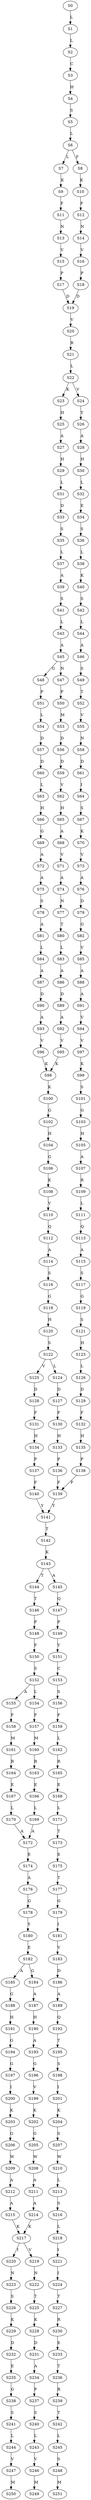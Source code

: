 strict digraph  {
	S0 -> S1 [ label = L ];
	S1 -> S2 [ label = L ];
	S2 -> S3 [ label = C ];
	S3 -> S4 [ label = H ];
	S4 -> S5 [ label = S ];
	S5 -> S6 [ label = L ];
	S6 -> S7 [ label = L ];
	S6 -> S8 [ label = F ];
	S7 -> S9 [ label = K ];
	S8 -> S10 [ label = K ];
	S9 -> S11 [ label = F ];
	S10 -> S12 [ label = F ];
	S11 -> S13 [ label = N ];
	S12 -> S14 [ label = N ];
	S13 -> S15 [ label = V ];
	S14 -> S16 [ label = V ];
	S15 -> S17 [ label = P ];
	S16 -> S18 [ label = P ];
	S17 -> S19 [ label = D ];
	S18 -> S19 [ label = D ];
	S19 -> S20 [ label = V ];
	S20 -> S21 [ label = R ];
	S21 -> S22 [ label = L ];
	S22 -> S23 [ label = K ];
	S22 -> S24 [ label = V ];
	S23 -> S25 [ label = H ];
	S24 -> S26 [ label = Y ];
	S25 -> S27 [ label = A ];
	S26 -> S28 [ label = A ];
	S27 -> S29 [ label = H ];
	S28 -> S30 [ label = H ];
	S29 -> S31 [ label = L ];
	S30 -> S32 [ label = L ];
	S31 -> S33 [ label = D ];
	S32 -> S34 [ label = E ];
	S33 -> S35 [ label = S ];
	S34 -> S36 [ label = S ];
	S35 -> S37 [ label = L ];
	S36 -> S38 [ label = L ];
	S37 -> S39 [ label = A ];
	S38 -> S40 [ label = K ];
	S39 -> S41 [ label = S ];
	S40 -> S42 [ label = S ];
	S41 -> S43 [ label = L ];
	S42 -> S44 [ label = L ];
	S43 -> S45 [ label = A ];
	S44 -> S46 [ label = A ];
	S45 -> S47 [ label = N ];
	S45 -> S48 [ label = G ];
	S46 -> S49 [ label = S ];
	S47 -> S50 [ label = P ];
	S48 -> S51 [ label = P ];
	S49 -> S52 [ label = T ];
	S50 -> S53 [ label = M ];
	S51 -> S54 [ label = L ];
	S52 -> S55 [ label = V ];
	S53 -> S56 [ label = D ];
	S54 -> S57 [ label = D ];
	S55 -> S58 [ label = N ];
	S56 -> S59 [ label = D ];
	S57 -> S60 [ label = D ];
	S58 -> S61 [ label = D ];
	S59 -> S62 [ label = V ];
	S60 -> S63 [ label = L ];
	S61 -> S64 [ label = I ];
	S62 -> S65 [ label = H ];
	S63 -> S66 [ label = H ];
	S64 -> S67 [ label = S ];
	S65 -> S68 [ label = A ];
	S66 -> S69 [ label = G ];
	S67 -> S70 [ label = K ];
	S68 -> S71 [ label = V ];
	S69 -> S72 [ label = A ];
	S70 -> S73 [ label = V ];
	S71 -> S74 [ label = A ];
	S72 -> S75 [ label = A ];
	S73 -> S76 [ label = A ];
	S74 -> S77 [ label = N ];
	S75 -> S78 [ label = S ];
	S76 -> S79 [ label = D ];
	S77 -> S80 [ label = T ];
	S78 -> S81 [ label = A ];
	S79 -> S82 [ label = G ];
	S80 -> S83 [ label = L ];
	S81 -> S84 [ label = L ];
	S82 -> S85 [ label = V ];
	S83 -> S86 [ label = A ];
	S84 -> S87 [ label = A ];
	S85 -> S88 [ label = A ];
	S86 -> S89 [ label = D ];
	S87 -> S90 [ label = D ];
	S88 -> S91 [ label = A ];
	S89 -> S92 [ label = A ];
	S90 -> S93 [ label = A ];
	S91 -> S94 [ label = V ];
	S92 -> S95 [ label = V ];
	S93 -> S96 [ label = V ];
	S94 -> S97 [ label = V ];
	S95 -> S98 [ label = K ];
	S96 -> S98 [ label = K ];
	S97 -> S99 [ label = K ];
	S98 -> S100 [ label = K ];
	S99 -> S101 [ label = S ];
	S100 -> S102 [ label = G ];
	S101 -> S103 [ label = G ];
	S102 -> S104 [ label = H ];
	S103 -> S105 [ label = H ];
	S104 -> S106 [ label = G ];
	S105 -> S107 [ label = A ];
	S106 -> S108 [ label = K ];
	S107 -> S109 [ label = R ];
	S108 -> S110 [ label = V ];
	S109 -> S111 [ label = L ];
	S110 -> S112 [ label = Q ];
	S111 -> S113 [ label = Q ];
	S112 -> S114 [ label = A ];
	S113 -> S115 [ label = A ];
	S114 -> S116 [ label = S ];
	S115 -> S117 [ label = S ];
	S116 -> S118 [ label = G ];
	S117 -> S119 [ label = G ];
	S118 -> S120 [ label = H ];
	S119 -> S121 [ label = S ];
	S120 -> S122 [ label = S ];
	S121 -> S123 [ label = H ];
	S122 -> S124 [ label = L ];
	S122 -> S125 [ label = V ];
	S123 -> S126 [ label = L ];
	S124 -> S127 [ label = D ];
	S125 -> S128 [ label = D ];
	S126 -> S129 [ label = D ];
	S127 -> S130 [ label = F ];
	S128 -> S131 [ label = F ];
	S129 -> S132 [ label = F ];
	S130 -> S133 [ label = H ];
	S131 -> S134 [ label = H ];
	S132 -> S135 [ label = H ];
	S133 -> S136 [ label = P ];
	S134 -> S137 [ label = P ];
	S135 -> S138 [ label = P ];
	S136 -> S139 [ label = F ];
	S137 -> S140 [ label = F ];
	S138 -> S139 [ label = F ];
	S139 -> S141 [ label = Y ];
	S140 -> S141 [ label = Y ];
	S141 -> S142 [ label = T ];
	S142 -> S143 [ label = K ];
	S143 -> S144 [ label = T ];
	S143 -> S145 [ label = A ];
	S144 -> S146 [ label = T ];
	S145 -> S147 [ label = Q ];
	S146 -> S148 [ label = P ];
	S147 -> S149 [ label = P ];
	S148 -> S150 [ label = F ];
	S149 -> S151 [ label = Y ];
	S150 -> S152 [ label = S ];
	S151 -> S153 [ label = C ];
	S152 -> S154 [ label = L ];
	S152 -> S155 [ label = A ];
	S153 -> S156 [ label = S ];
	S154 -> S157 [ label = F ];
	S155 -> S158 [ label = F ];
	S156 -> S159 [ label = F ];
	S157 -> S160 [ label = M ];
	S158 -> S161 [ label = M ];
	S159 -> S162 [ label = L ];
	S160 -> S163 [ label = R ];
	S161 -> S164 [ label = R ];
	S162 -> S165 [ label = R ];
	S163 -> S166 [ label = E ];
	S164 -> S167 [ label = E ];
	S165 -> S168 [ label = E ];
	S166 -> S169 [ label = L ];
	S167 -> S170 [ label = L ];
	S168 -> S171 [ label = L ];
	S169 -> S172 [ label = A ];
	S170 -> S172 [ label = A ];
	S171 -> S173 [ label = T ];
	S172 -> S174 [ label = E ];
	S173 -> S175 [ label = E ];
	S174 -> S176 [ label = A ];
	S175 -> S177 [ label = T ];
	S176 -> S178 [ label = G ];
	S177 -> S179 [ label = G ];
	S178 -> S180 [ label = Y ];
	S179 -> S181 [ label = I ];
	S180 -> S182 [ label = E ];
	S181 -> S183 [ label = V ];
	S182 -> S184 [ label = G ];
	S182 -> S185 [ label = A ];
	S183 -> S186 [ label = D ];
	S184 -> S187 [ label = A ];
	S185 -> S188 [ label = G ];
	S186 -> S189 [ label = A ];
	S187 -> S190 [ label = H ];
	S188 -> S191 [ label = H ];
	S189 -> S192 [ label = Q ];
	S190 -> S193 [ label = A ];
	S191 -> S194 [ label = G ];
	S192 -> S195 [ label = T ];
	S193 -> S196 [ label = G ];
	S194 -> S197 [ label = G ];
	S195 -> S198 [ label = S ];
	S196 -> S199 [ label = V ];
	S197 -> S200 [ label = I ];
	S198 -> S201 [ label = I ];
	S199 -> S202 [ label = K ];
	S200 -> S203 [ label = K ];
	S201 -> S204 [ label = K ];
	S202 -> S205 [ label = G ];
	S203 -> S206 [ label = G ];
	S204 -> S207 [ label = S ];
	S205 -> S208 [ label = W ];
	S206 -> S209 [ label = W ];
	S207 -> S210 [ label = W ];
	S208 -> S211 [ label = A ];
	S209 -> S212 [ label = A ];
	S210 -> S213 [ label = L ];
	S211 -> S214 [ label = A ];
	S212 -> S215 [ label = A ];
	S213 -> S216 [ label = S ];
	S214 -> S217 [ label = K ];
	S215 -> S217 [ label = K ];
	S216 -> S218 [ label = L ];
	S217 -> S219 [ label = V ];
	S217 -> S220 [ label = I ];
	S218 -> S221 [ label = I ];
	S219 -> S222 [ label = N ];
	S220 -> S223 [ label = N ];
	S221 -> S224 [ label = I ];
	S222 -> S225 [ label = T ];
	S223 -> S226 [ label = S ];
	S224 -> S227 [ label = T ];
	S225 -> S228 [ label = K ];
	S226 -> S229 [ label = K ];
	S227 -> S230 [ label = R ];
	S228 -> S231 [ label = D ];
	S229 -> S232 [ label = D ];
	S230 -> S233 [ label = E ];
	S231 -> S234 [ label = A ];
	S232 -> S235 [ label = E ];
	S233 -> S236 [ label = T ];
	S234 -> S237 [ label = P ];
	S235 -> S238 [ label = G ];
	S236 -> S239 [ label = R ];
	S237 -> S240 [ label = S ];
	S238 -> S241 [ label = S ];
	S239 -> S242 [ label = T ];
	S240 -> S243 [ label = L ];
	S241 -> S244 [ label = L ];
	S242 -> S245 [ label = L ];
	S243 -> S246 [ label = V ];
	S244 -> S247 [ label = V ];
	S245 -> S248 [ label = S ];
	S246 -> S249 [ label = M ];
	S247 -> S250 [ label = M ];
	S248 -> S251 [ label = M ];
}
